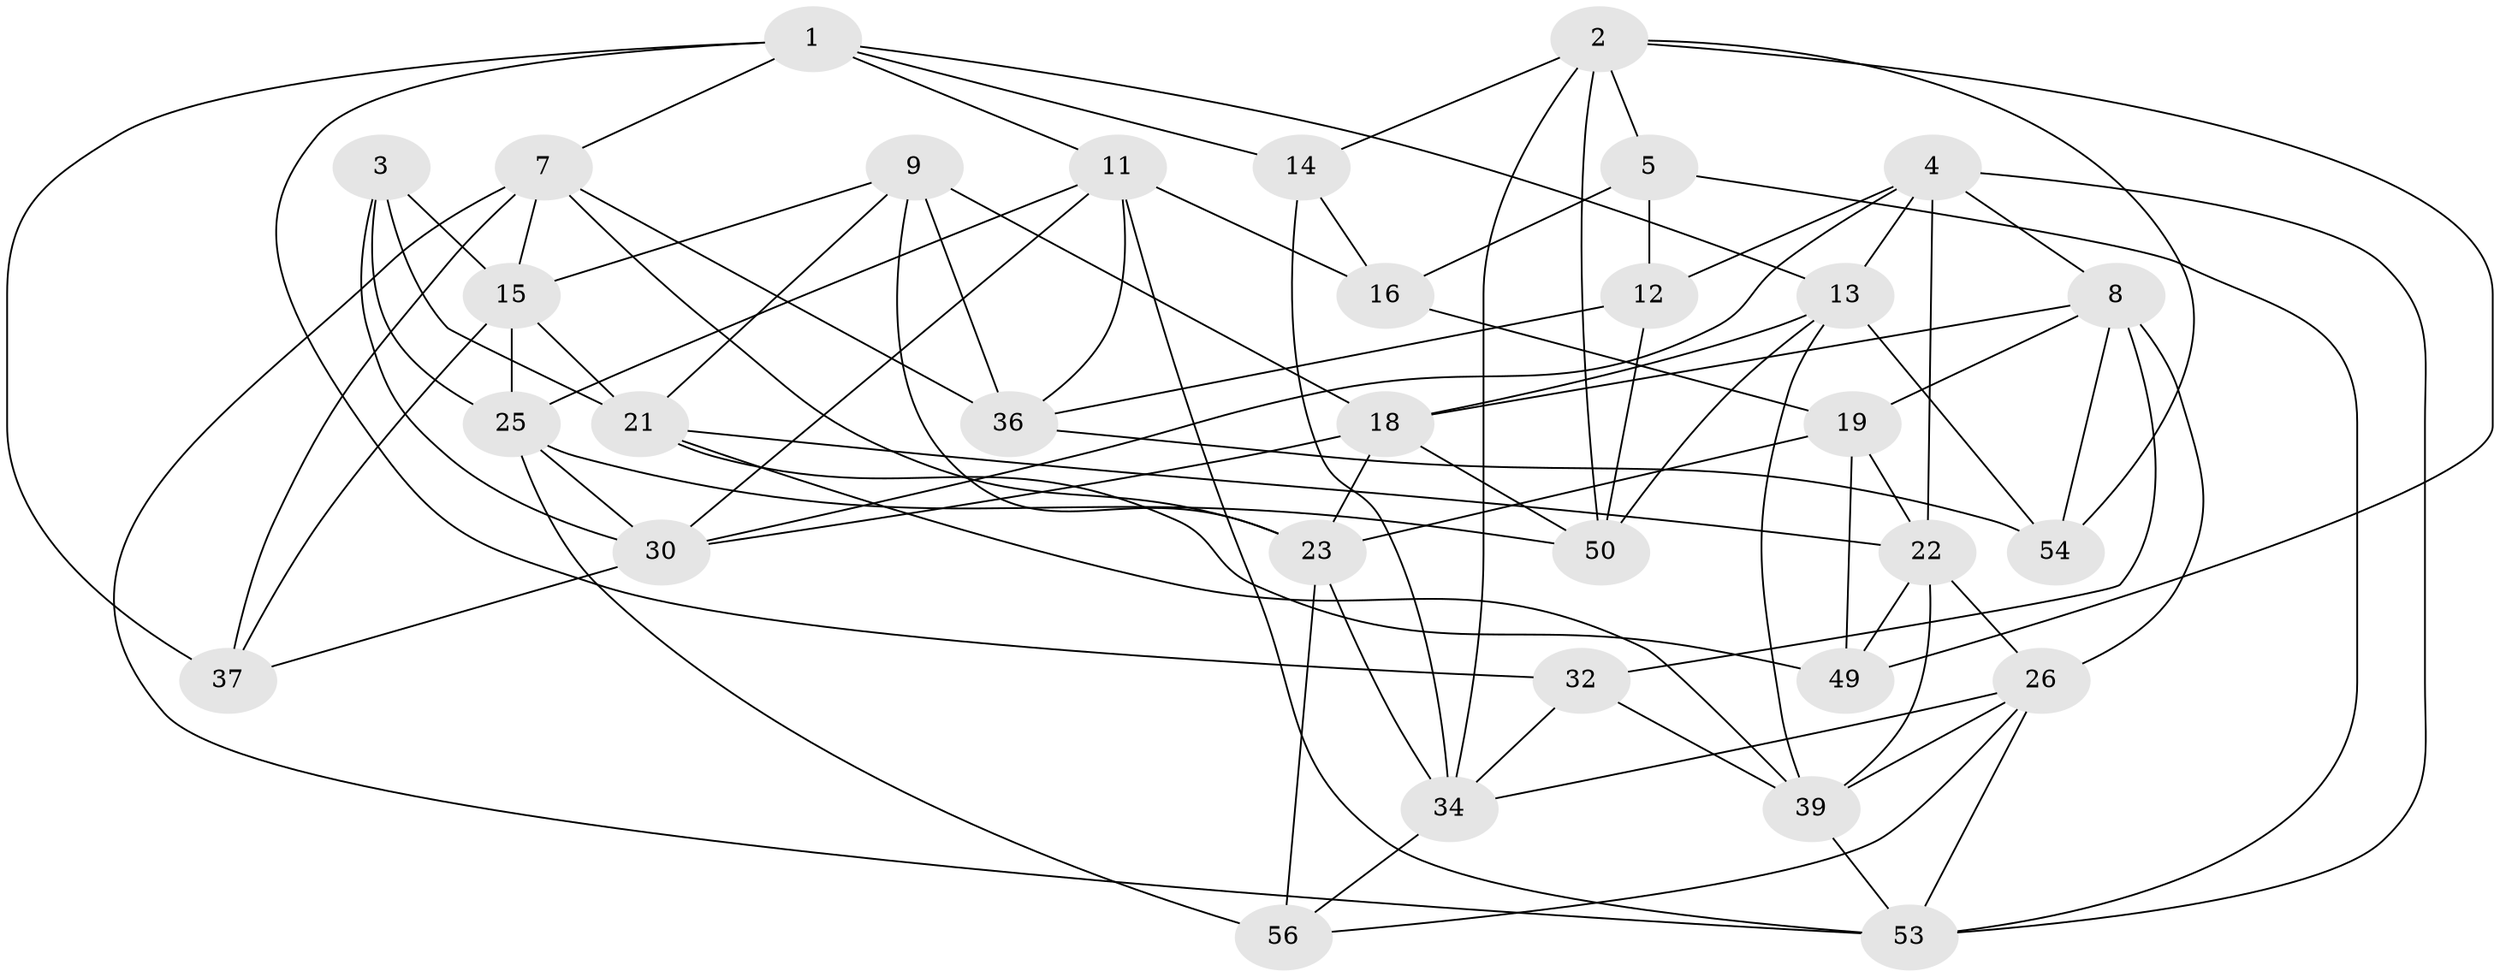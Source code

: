 // Generated by graph-tools (version 1.1) at 2025/52/02/27/25 19:52:31]
// undirected, 32 vertices, 84 edges
graph export_dot {
graph [start="1"]
  node [color=gray90,style=filled];
  1 [super="+41"];
  2 [super="+6"];
  3;
  4 [super="+51"];
  5 [super="+20"];
  7 [super="+10"];
  8 [super="+31"];
  9 [super="+35"];
  11 [super="+17"];
  12 [super="+40"];
  13 [super="+47"];
  14;
  15 [super="+33"];
  16 [super="+24"];
  18 [super="+48"];
  19 [super="+46"];
  21 [super="+38"];
  22 [super="+29"];
  23 [super="+27"];
  25 [super="+28"];
  26 [super="+44"];
  30 [super="+45"];
  32;
  34 [super="+42"];
  36 [super="+52"];
  37;
  39 [super="+43"];
  49;
  50 [super="+55"];
  53 [super="+57"];
  54;
  56;
  1 -- 7;
  1 -- 32;
  1 -- 11;
  1 -- 13;
  1 -- 37;
  1 -- 14;
  2 -- 49;
  2 -- 54;
  2 -- 50;
  2 -- 34;
  2 -- 5;
  2 -- 14;
  3 -- 25;
  3 -- 15;
  3 -- 21;
  3 -- 30;
  4 -- 8;
  4 -- 12;
  4 -- 53;
  4 -- 13;
  4 -- 22;
  4 -- 30;
  5 -- 16 [weight=2];
  5 -- 53;
  5 -- 12 [weight=2];
  7 -- 36;
  7 -- 53;
  7 -- 15;
  7 -- 23;
  7 -- 37;
  8 -- 32;
  8 -- 54;
  8 -- 18;
  8 -- 26;
  8 -- 19;
  9 -- 18;
  9 -- 21;
  9 -- 36 [weight=2];
  9 -- 23;
  9 -- 15;
  11 -- 36;
  11 -- 25;
  11 -- 53;
  11 -- 16;
  11 -- 30;
  12 -- 50 [weight=2];
  12 -- 36;
  13 -- 39;
  13 -- 18;
  13 -- 50;
  13 -- 54;
  14 -- 16;
  14 -- 34;
  15 -- 37;
  15 -- 21;
  15 -- 25;
  16 -- 19 [weight=2];
  18 -- 50;
  18 -- 30;
  18 -- 23;
  19 -- 23;
  19 -- 49;
  19 -- 22;
  21 -- 49;
  21 -- 22;
  21 -- 39;
  22 -- 39;
  22 -- 49;
  22 -- 26;
  23 -- 34;
  23 -- 56;
  25 -- 56;
  25 -- 50;
  25 -- 30;
  26 -- 53;
  26 -- 56;
  26 -- 34;
  26 -- 39;
  30 -- 37;
  32 -- 39;
  32 -- 34;
  34 -- 56;
  36 -- 54;
  39 -- 53;
}
